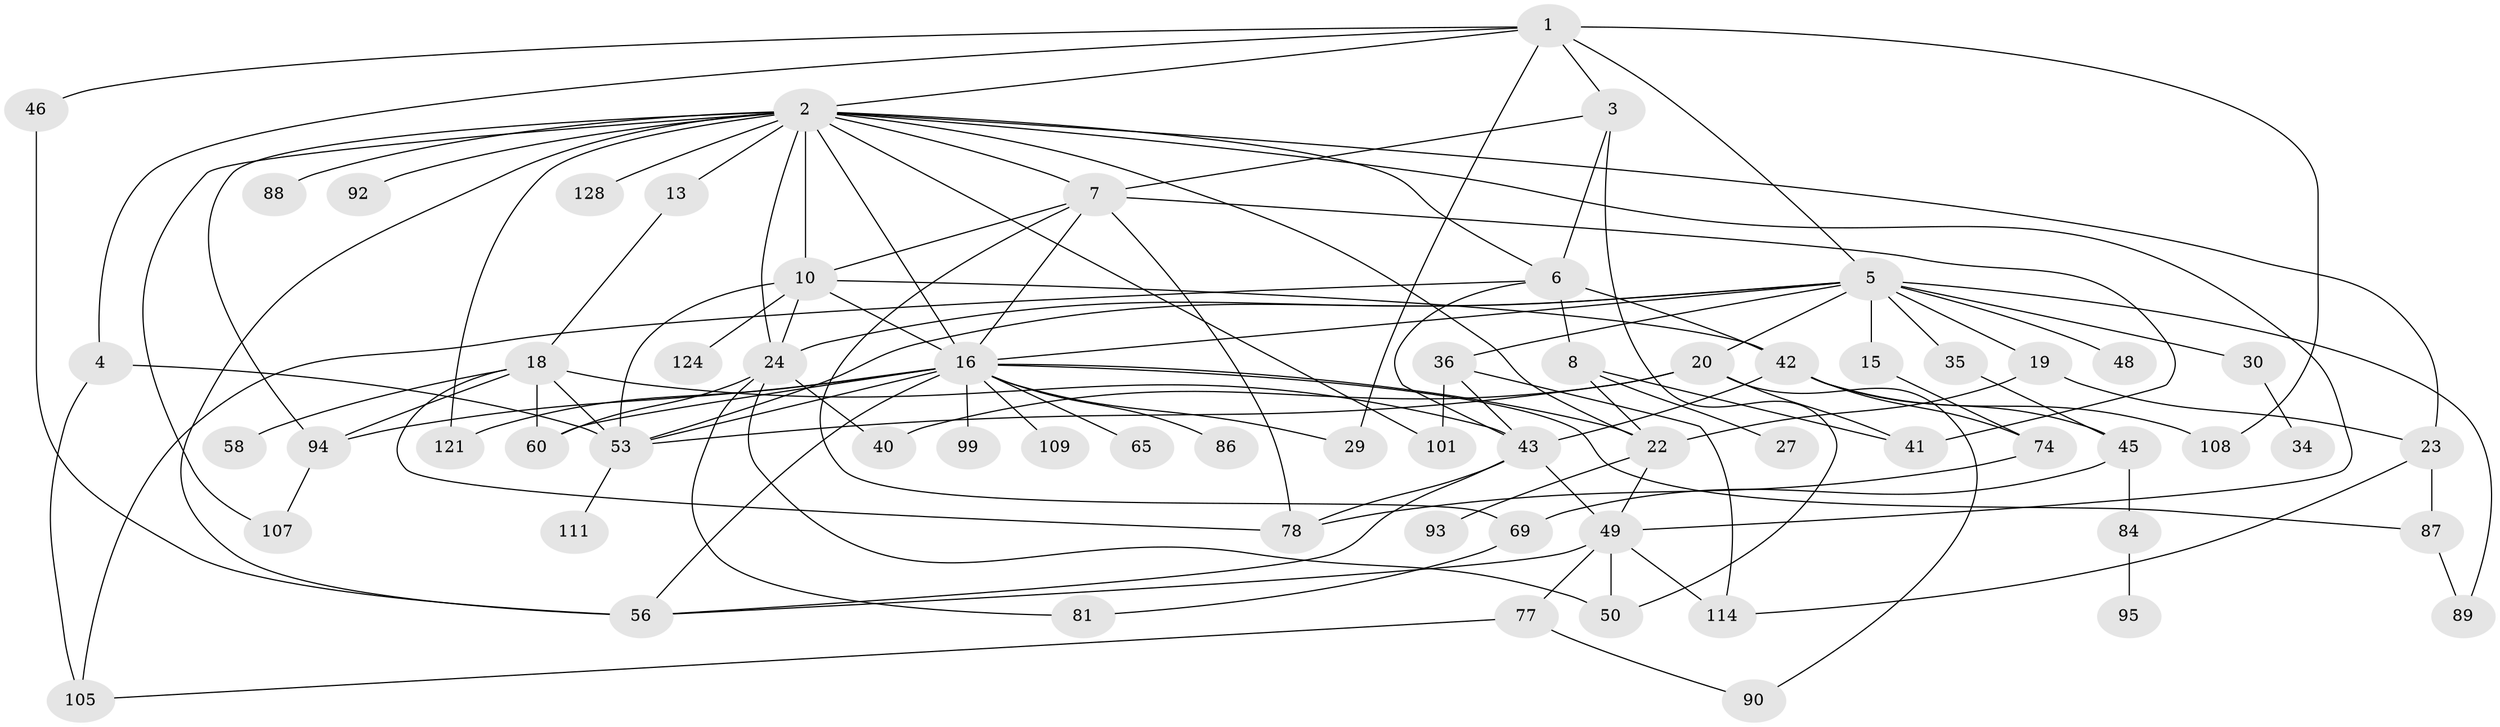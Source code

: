 // original degree distribution, {7: 0.023255813953488372, 5: 0.06976744186046512, 4: 0.17829457364341086, 3: 0.24806201550387597, 6: 0.03875968992248062, 9: 0.007751937984496124, 2: 0.20930232558139536, 1: 0.2248062015503876}
// Generated by graph-tools (version 1.1) at 2025/17/03/04/25 18:17:10]
// undirected, 64 vertices, 118 edges
graph export_dot {
graph [start="1"]
  node [color=gray90,style=filled];
  1;
  2 [super="+85+67+32+11"];
  3;
  4;
  5 [super="+12+91"];
  6 [super="+21+38+26"];
  7 [super="+9"];
  8;
  10 [super="+98"];
  13 [super="+73"];
  15 [super="+96"];
  16 [super="+54+63+44+28"];
  18 [super="+68"];
  19;
  20 [super="+39"];
  22 [super="+103+33"];
  23;
  24 [super="+31+117"];
  27;
  29;
  30 [super="+106"];
  34;
  35;
  36 [super="+104"];
  40 [super="+125"];
  41 [super="+80"];
  42 [super="+57"];
  43 [super="+52"];
  45;
  46 [super="+47"];
  48;
  49 [super="+75+113"];
  50 [super="+55"];
  53 [super="+61"];
  56 [super="+72"];
  58;
  60 [super="+64"];
  65 [super="+76"];
  69 [super="+71"];
  74;
  77;
  78 [super="+100"];
  81;
  84;
  86;
  87;
  88;
  89;
  90;
  92;
  93;
  94;
  95;
  99;
  101;
  105;
  107;
  108;
  109;
  111;
  114 [super="+115"];
  121;
  124;
  128;
  1 -- 2;
  1 -- 3;
  1 -- 4;
  1 -- 5;
  1 -- 29;
  1 -- 46;
  1 -- 108;
  2 -- 16 [weight=2];
  2 -- 101;
  2 -- 22;
  2 -- 23;
  2 -- 56;
  2 -- 10;
  2 -- 88;
  2 -- 92;
  2 -- 128;
  2 -- 107;
  2 -- 7;
  2 -- 6;
  2 -- 49;
  2 -- 24;
  2 -- 121;
  2 -- 13;
  2 -- 94;
  3 -- 6;
  3 -- 7;
  3 -- 50;
  4 -- 53;
  4 -- 105;
  5 -- 19;
  5 -- 35;
  5 -- 36;
  5 -- 53;
  5 -- 15;
  5 -- 48;
  5 -- 16;
  5 -- 20;
  5 -- 24;
  5 -- 89;
  5 -- 30 [weight=2];
  6 -- 8;
  6 -- 105;
  6 -- 43;
  6 -- 42;
  7 -- 16;
  7 -- 69;
  7 -- 41;
  7 -- 10;
  7 -- 78;
  8 -- 27;
  8 -- 22;
  8 -- 41;
  10 -- 24;
  10 -- 42;
  10 -- 124;
  10 -- 16;
  10 -- 53;
  13 -- 18;
  15 -- 74;
  16 -- 56;
  16 -- 99;
  16 -- 109;
  16 -- 87;
  16 -- 121;
  16 -- 60;
  16 -- 94;
  16 -- 65;
  16 -- 53;
  16 -- 22;
  16 -- 86;
  16 -- 29;
  18 -- 43;
  18 -- 58;
  18 -- 60 [weight=2];
  18 -- 53;
  18 -- 94;
  18 -- 78;
  19 -- 22;
  19 -- 23;
  20 -- 40;
  20 -- 53;
  20 -- 41;
  20 -- 90;
  22 -- 49;
  22 -- 93;
  23 -- 87;
  23 -- 114;
  24 -- 81;
  24 -- 50 [weight=2];
  24 -- 40;
  24 -- 60;
  30 -- 34;
  35 -- 45;
  36 -- 101;
  36 -- 43;
  36 -- 114;
  42 -- 74;
  42 -- 43;
  42 -- 108;
  42 -- 45;
  43 -- 78;
  43 -- 56;
  43 -- 49;
  45 -- 84;
  45 -- 69;
  46 -- 56;
  49 -- 77;
  49 -- 114;
  49 -- 56;
  49 -- 50;
  53 -- 111;
  69 -- 81;
  74 -- 78;
  77 -- 90;
  77 -- 105;
  84 -- 95;
  87 -- 89;
  94 -- 107;
}
